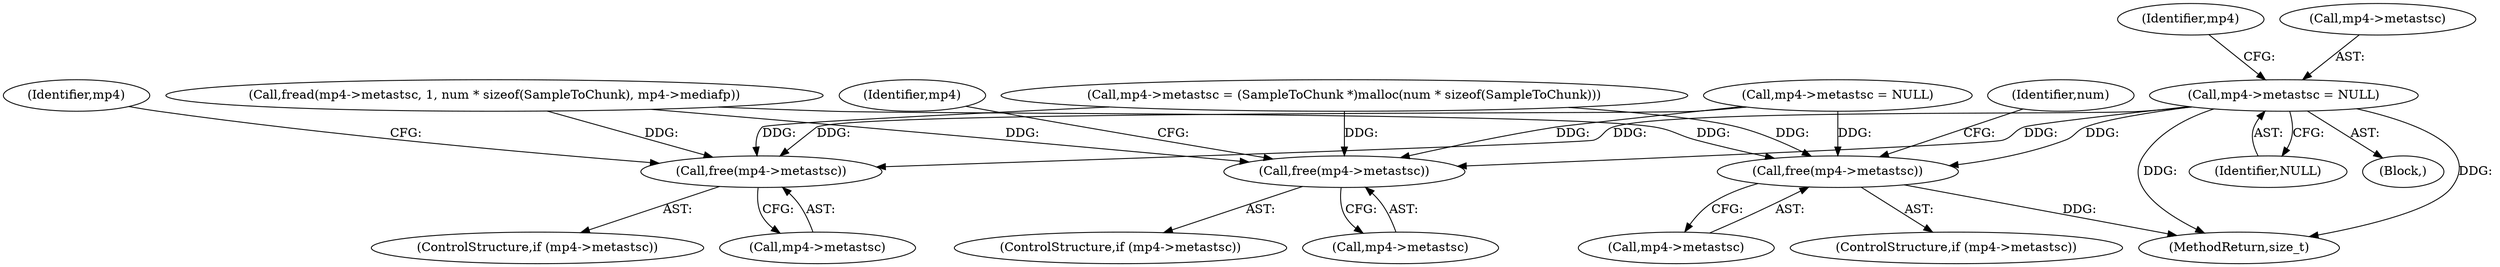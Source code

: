 digraph "0_gpmf-parser_341f12cd5b97ab419e53853ca00176457c9f1681_5@pointer" {
"1001819" [label="(Call,mp4->metastsc = NULL)"];
"1000831" [label="(Call,free(mp4->metastsc))"];
"1001417" [label="(Call,free(mp4->metastsc))"];
"1001815" [label="(Call,free(mp4->metastsc))"];
"1000831" [label="(Call,free(mp4->metastsc))"];
"1000832" [label="(Call,mp4->metastsc)"];
"1000858" [label="(Call,fread(mp4->metastsc, 1, num * sizeof(SampleToChunk), mp4->mediafp))"];
"1001816" [label="(Call,mp4->metastsc)"];
"1001417" [label="(Call,free(mp4->metastsc))"];
"1001826" [label="(Identifier,mp4)"];
"1001823" [label="(Identifier,NULL)"];
"1001819" [label="(Call,mp4->metastsc = NULL)"];
"1001423" [label="(Identifier,mp4)"];
"1001418" [label="(Call,mp4->metastsc)"];
"1000827" [label="(ControlStructure,if (mp4->metastsc))"];
"1000837" [label="(Identifier,num)"];
"1001820" [label="(Call,mp4->metastsc)"];
"1001421" [label="(Call,mp4->metastsc = NULL)"];
"1001413" [label="(ControlStructure,if (mp4->metastsc))"];
"1000840" [label="(Call,mp4->metastsc = (SampleToChunk *)malloc(num * sizeof(SampleToChunk)))"];
"1001811" [label="(ControlStructure,if (mp4->metastsc))"];
"1001821" [label="(Identifier,mp4)"];
"1001684" [label="(Block,)"];
"1001815" [label="(Call,free(mp4->metastsc))"];
"1002145" [label="(MethodReturn,size_t)"];
"1001819" -> "1001684"  [label="AST: "];
"1001819" -> "1001823"  [label="CFG: "];
"1001820" -> "1001819"  [label="AST: "];
"1001823" -> "1001819"  [label="AST: "];
"1001826" -> "1001819"  [label="CFG: "];
"1001819" -> "1002145"  [label="DDG: "];
"1001819" -> "1002145"  [label="DDG: "];
"1001819" -> "1000831"  [label="DDG: "];
"1001819" -> "1001417"  [label="DDG: "];
"1001819" -> "1001815"  [label="DDG: "];
"1000831" -> "1000827"  [label="AST: "];
"1000831" -> "1000832"  [label="CFG: "];
"1000832" -> "1000831"  [label="AST: "];
"1000837" -> "1000831"  [label="CFG: "];
"1000831" -> "1002145"  [label="DDG: "];
"1001421" -> "1000831"  [label="DDG: "];
"1000858" -> "1000831"  [label="DDG: "];
"1000840" -> "1000831"  [label="DDG: "];
"1001417" -> "1001413"  [label="AST: "];
"1001417" -> "1001418"  [label="CFG: "];
"1001418" -> "1001417"  [label="AST: "];
"1001423" -> "1001417"  [label="CFG: "];
"1001421" -> "1001417"  [label="DDG: "];
"1000858" -> "1001417"  [label="DDG: "];
"1000840" -> "1001417"  [label="DDG: "];
"1001815" -> "1001811"  [label="AST: "];
"1001815" -> "1001816"  [label="CFG: "];
"1001816" -> "1001815"  [label="AST: "];
"1001821" -> "1001815"  [label="CFG: "];
"1001421" -> "1001815"  [label="DDG: "];
"1000858" -> "1001815"  [label="DDG: "];
"1000840" -> "1001815"  [label="DDG: "];
}
